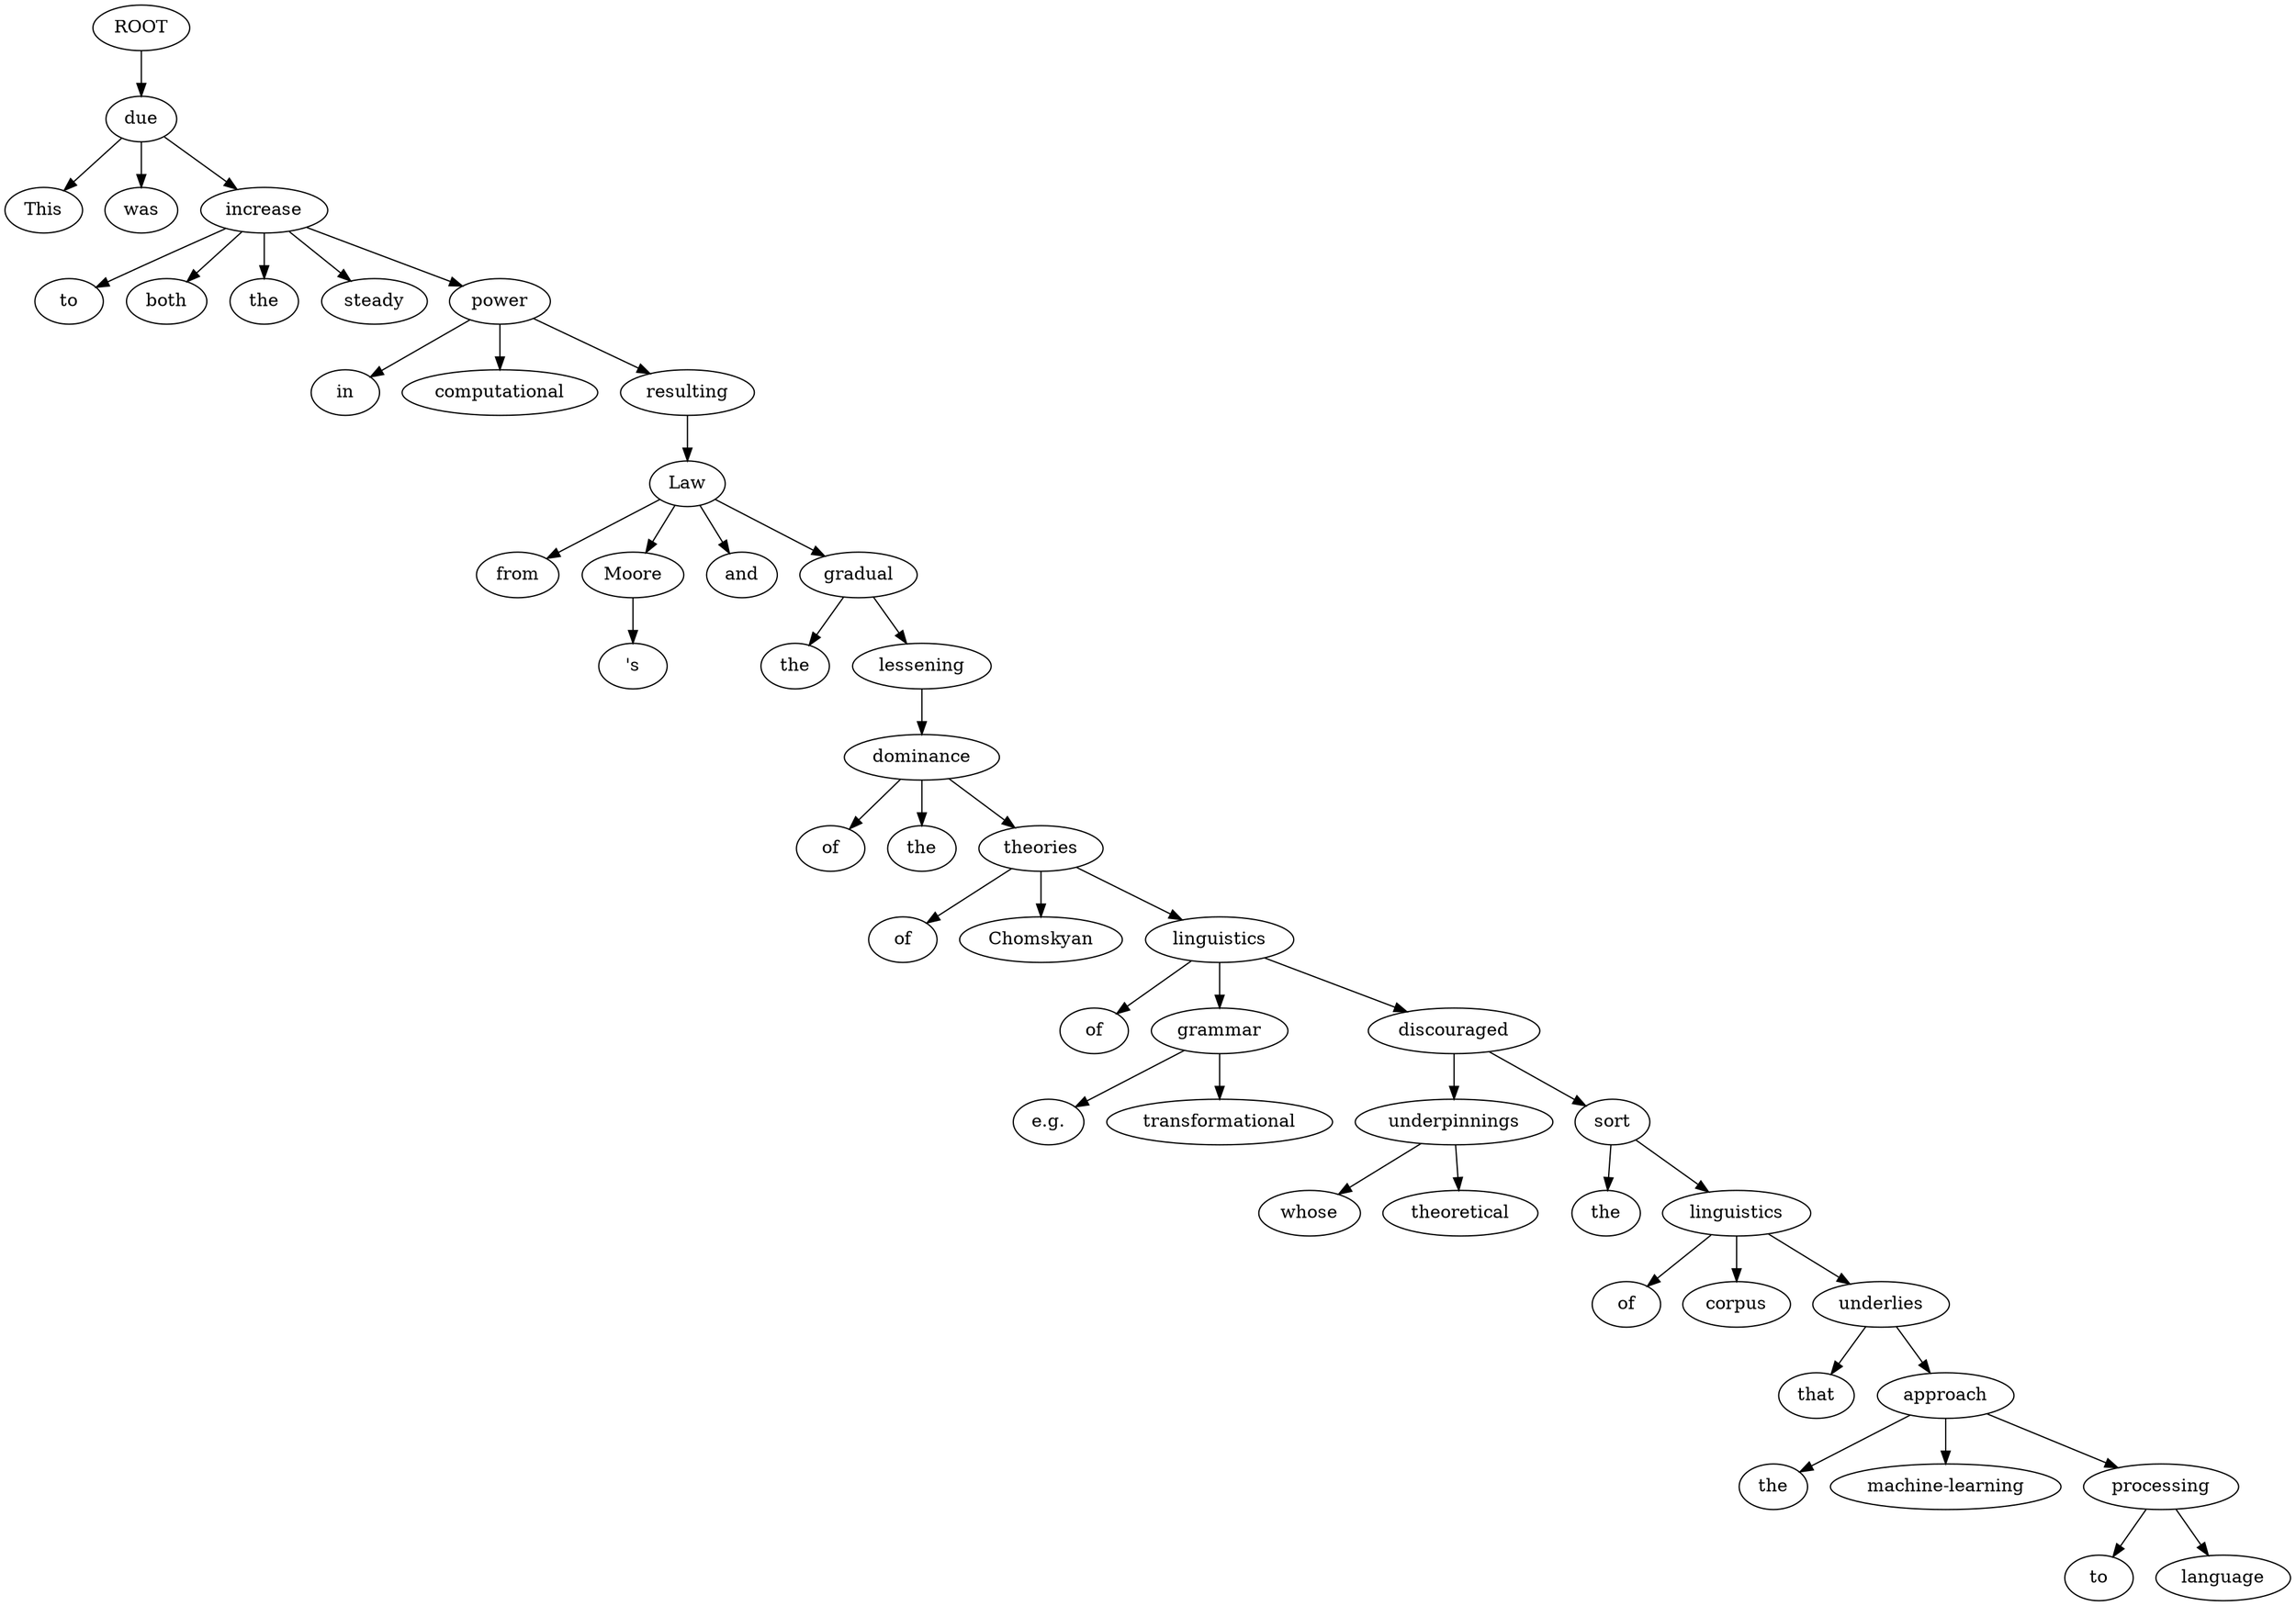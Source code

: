 digraph graph18 {
	node0 [label="ROOT"];
	node1 [label="This"];
	node2 [label="was"];
	node3 [label="due"];
	node4 [label="to"];
	node5 [label="both"];
	node6 [label="the"];
	node7 [label="steady"];
	node8 [label="increase"];
	node9 [label="in"];
	node10 [label="computational"];
	node11 [label="power"];
	node12 [label="resulting"];
	node13 [label="from"];
	node14 [label="Moore"];
	node15 [label="'s"];
	node16 [label="Law"];
	node17 [label="and"];
	node18 [label="the"];
	node19 [label="gradual"];
	node20 [label="lessening"];
	node21 [label="of"];
	node22 [label="the"];
	node23 [label="dominance"];
	node24 [label="of"];
	node25 [label="Chomskyan"];
	node26 [label="theories"];
	node27 [label="of"];
	node28 [label="linguistics"];
	node30 [label="e.g."];
	node31 [label="transformational"];
	node32 [label="grammar"];
	node35 [label="whose"];
	node36 [label="theoretical"];
	node37 [label="underpinnings"];
	node38 [label="discouraged"];
	node39 [label="the"];
	node40 [label="sort"];
	node41 [label="of"];
	node42 [label="corpus"];
	node43 [label="linguistics"];
	node44 [label="that"];
	node45 [label="underlies"];
	node46 [label="the"];
	node47 [label="machine-learning"];
	node48 [label="approach"];
	node49 [label="to"];
	node50 [label="language"];
	node51 [label="processing"];
	node0 -> node3;
	node3 -> node1;
	node3 -> node2;
	node8 -> node4;
	node8 -> node5;
	node8 -> node6;
	node8 -> node7;
	node3 -> node8;
	node11 -> node9;
	node11 -> node10;
	node8 -> node11;
	node11 -> node12;
	node16 -> node13;
	node16 -> node14;
	node14 -> node15;
	node12 -> node16;
	node16 -> node17;
	node19 -> node18;
	node16 -> node19;
	node19 -> node20;
	node23 -> node21;
	node23 -> node22;
	node20 -> node23;
	node26 -> node24;
	node26 -> node25;
	node23 -> node26;
	node28 -> node27;
	node26 -> node28;
	node32 -> node30;
	node32 -> node31;
	node28 -> node32;
	node37 -> node35;
	node37 -> node36;
	node38 -> node37;
	node28 -> node38;
	node40 -> node39;
	node38 -> node40;
	node43 -> node41;
	node43 -> node42;
	node40 -> node43;
	node45 -> node44;
	node43 -> node45;
	node48 -> node46;
	node48 -> node47;
	node45 -> node48;
	node51 -> node49;
	node51 -> node50;
	node48 -> node51;
}
